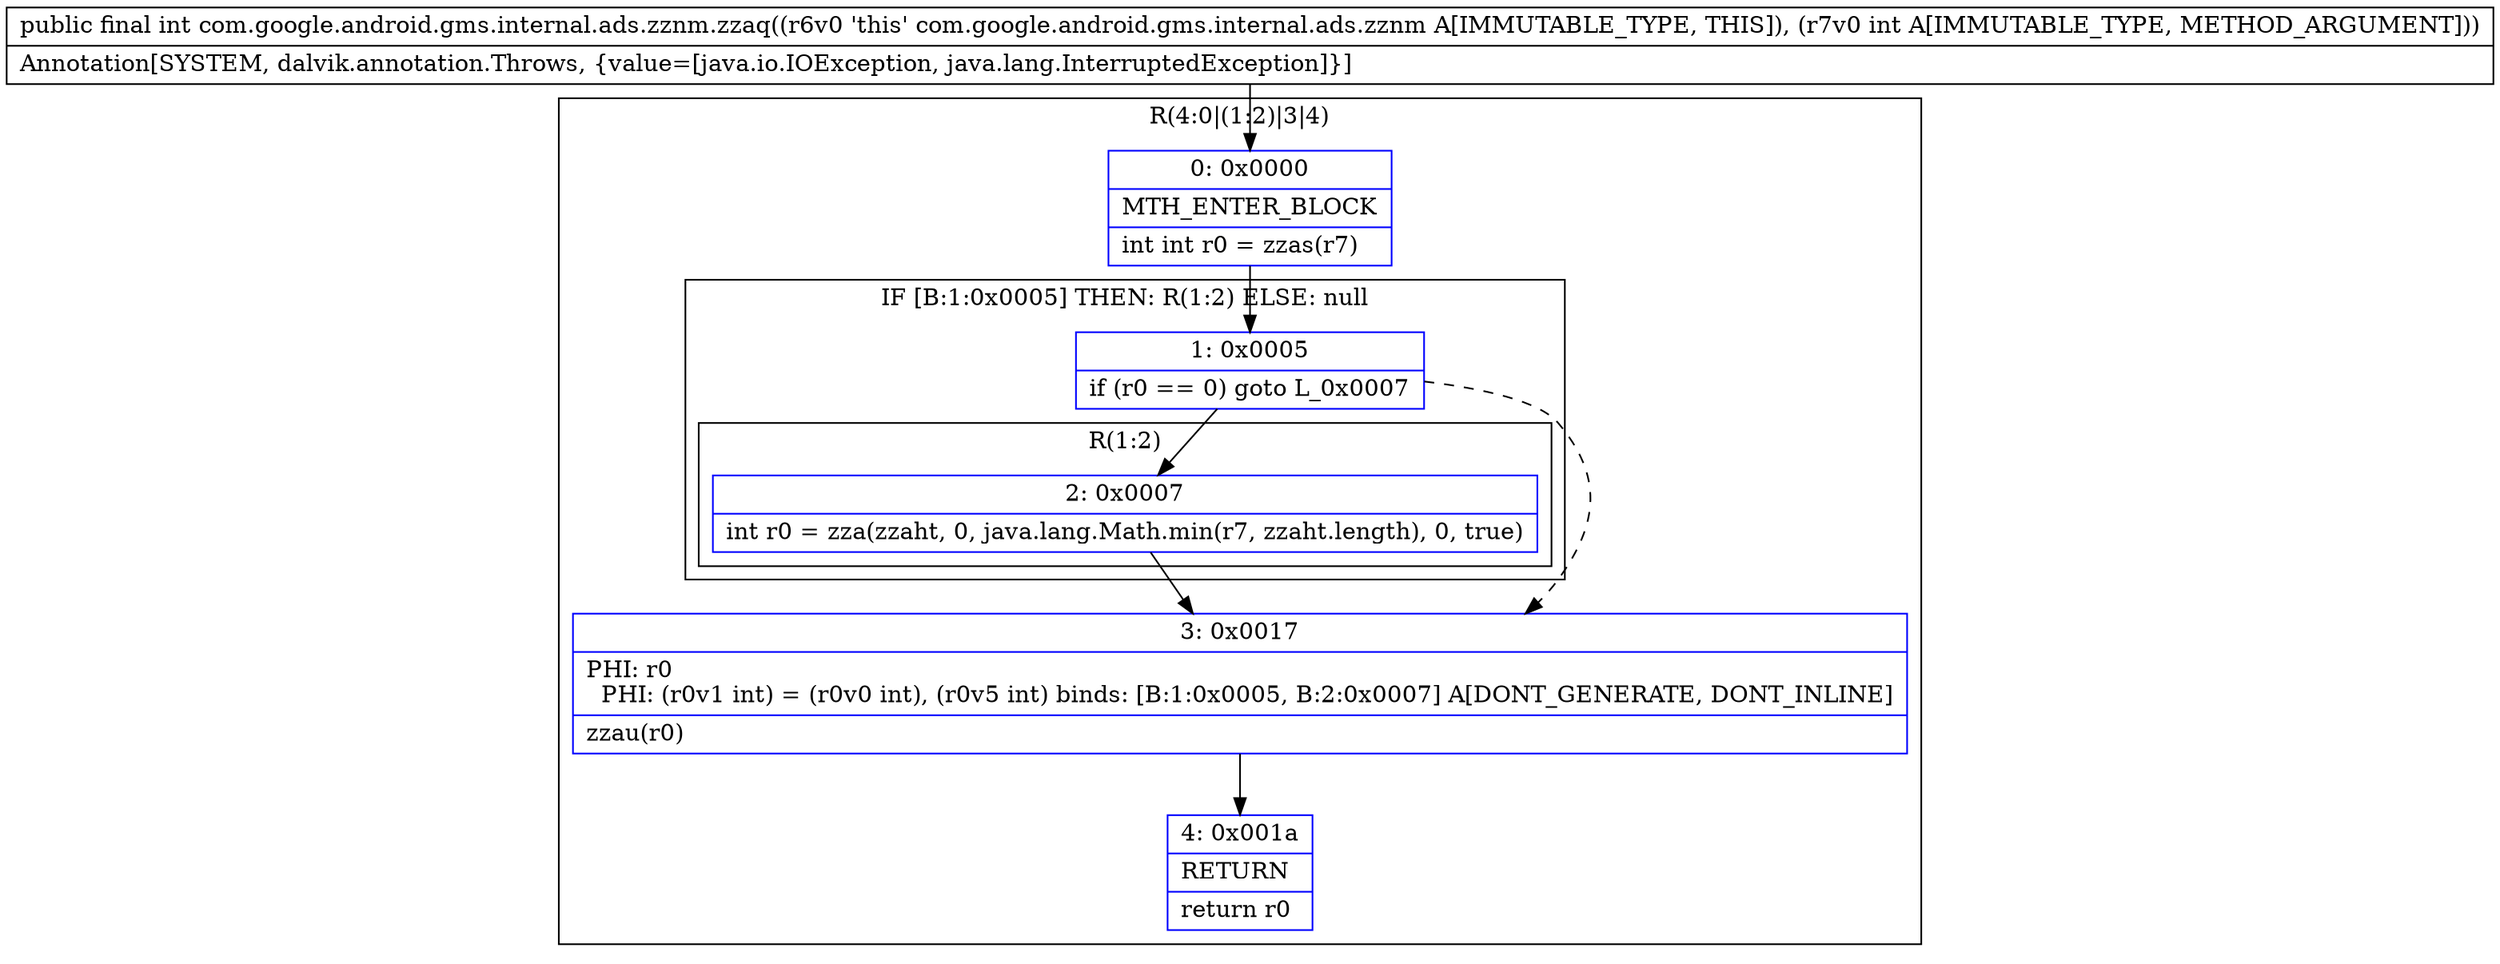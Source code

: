 digraph "CFG forcom.google.android.gms.internal.ads.zznm.zzaq(I)I" {
subgraph cluster_Region_525755354 {
label = "R(4:0|(1:2)|3|4)";
node [shape=record,color=blue];
Node_0 [shape=record,label="{0\:\ 0x0000|MTH_ENTER_BLOCK\l|int int r0 = zzas(r7)\l}"];
subgraph cluster_IfRegion_230375535 {
label = "IF [B:1:0x0005] THEN: R(1:2) ELSE: null";
node [shape=record,color=blue];
Node_1 [shape=record,label="{1\:\ 0x0005|if (r0 == 0) goto L_0x0007\l}"];
subgraph cluster_Region_1109767046 {
label = "R(1:2)";
node [shape=record,color=blue];
Node_2 [shape=record,label="{2\:\ 0x0007|int r0 = zza(zzaht, 0, java.lang.Math.min(r7, zzaht.length), 0, true)\l}"];
}
}
Node_3 [shape=record,label="{3\:\ 0x0017|PHI: r0 \l  PHI: (r0v1 int) = (r0v0 int), (r0v5 int) binds: [B:1:0x0005, B:2:0x0007] A[DONT_GENERATE, DONT_INLINE]\l|zzau(r0)\l}"];
Node_4 [shape=record,label="{4\:\ 0x001a|RETURN\l|return r0\l}"];
}
MethodNode[shape=record,label="{public final int com.google.android.gms.internal.ads.zznm.zzaq((r6v0 'this' com.google.android.gms.internal.ads.zznm A[IMMUTABLE_TYPE, THIS]), (r7v0 int A[IMMUTABLE_TYPE, METHOD_ARGUMENT]))  | Annotation[SYSTEM, dalvik.annotation.Throws, \{value=[java.io.IOException, java.lang.InterruptedException]\}]\l}"];
MethodNode -> Node_0;
Node_0 -> Node_1;
Node_1 -> Node_2;
Node_1 -> Node_3[style=dashed];
Node_2 -> Node_3;
Node_3 -> Node_4;
}

